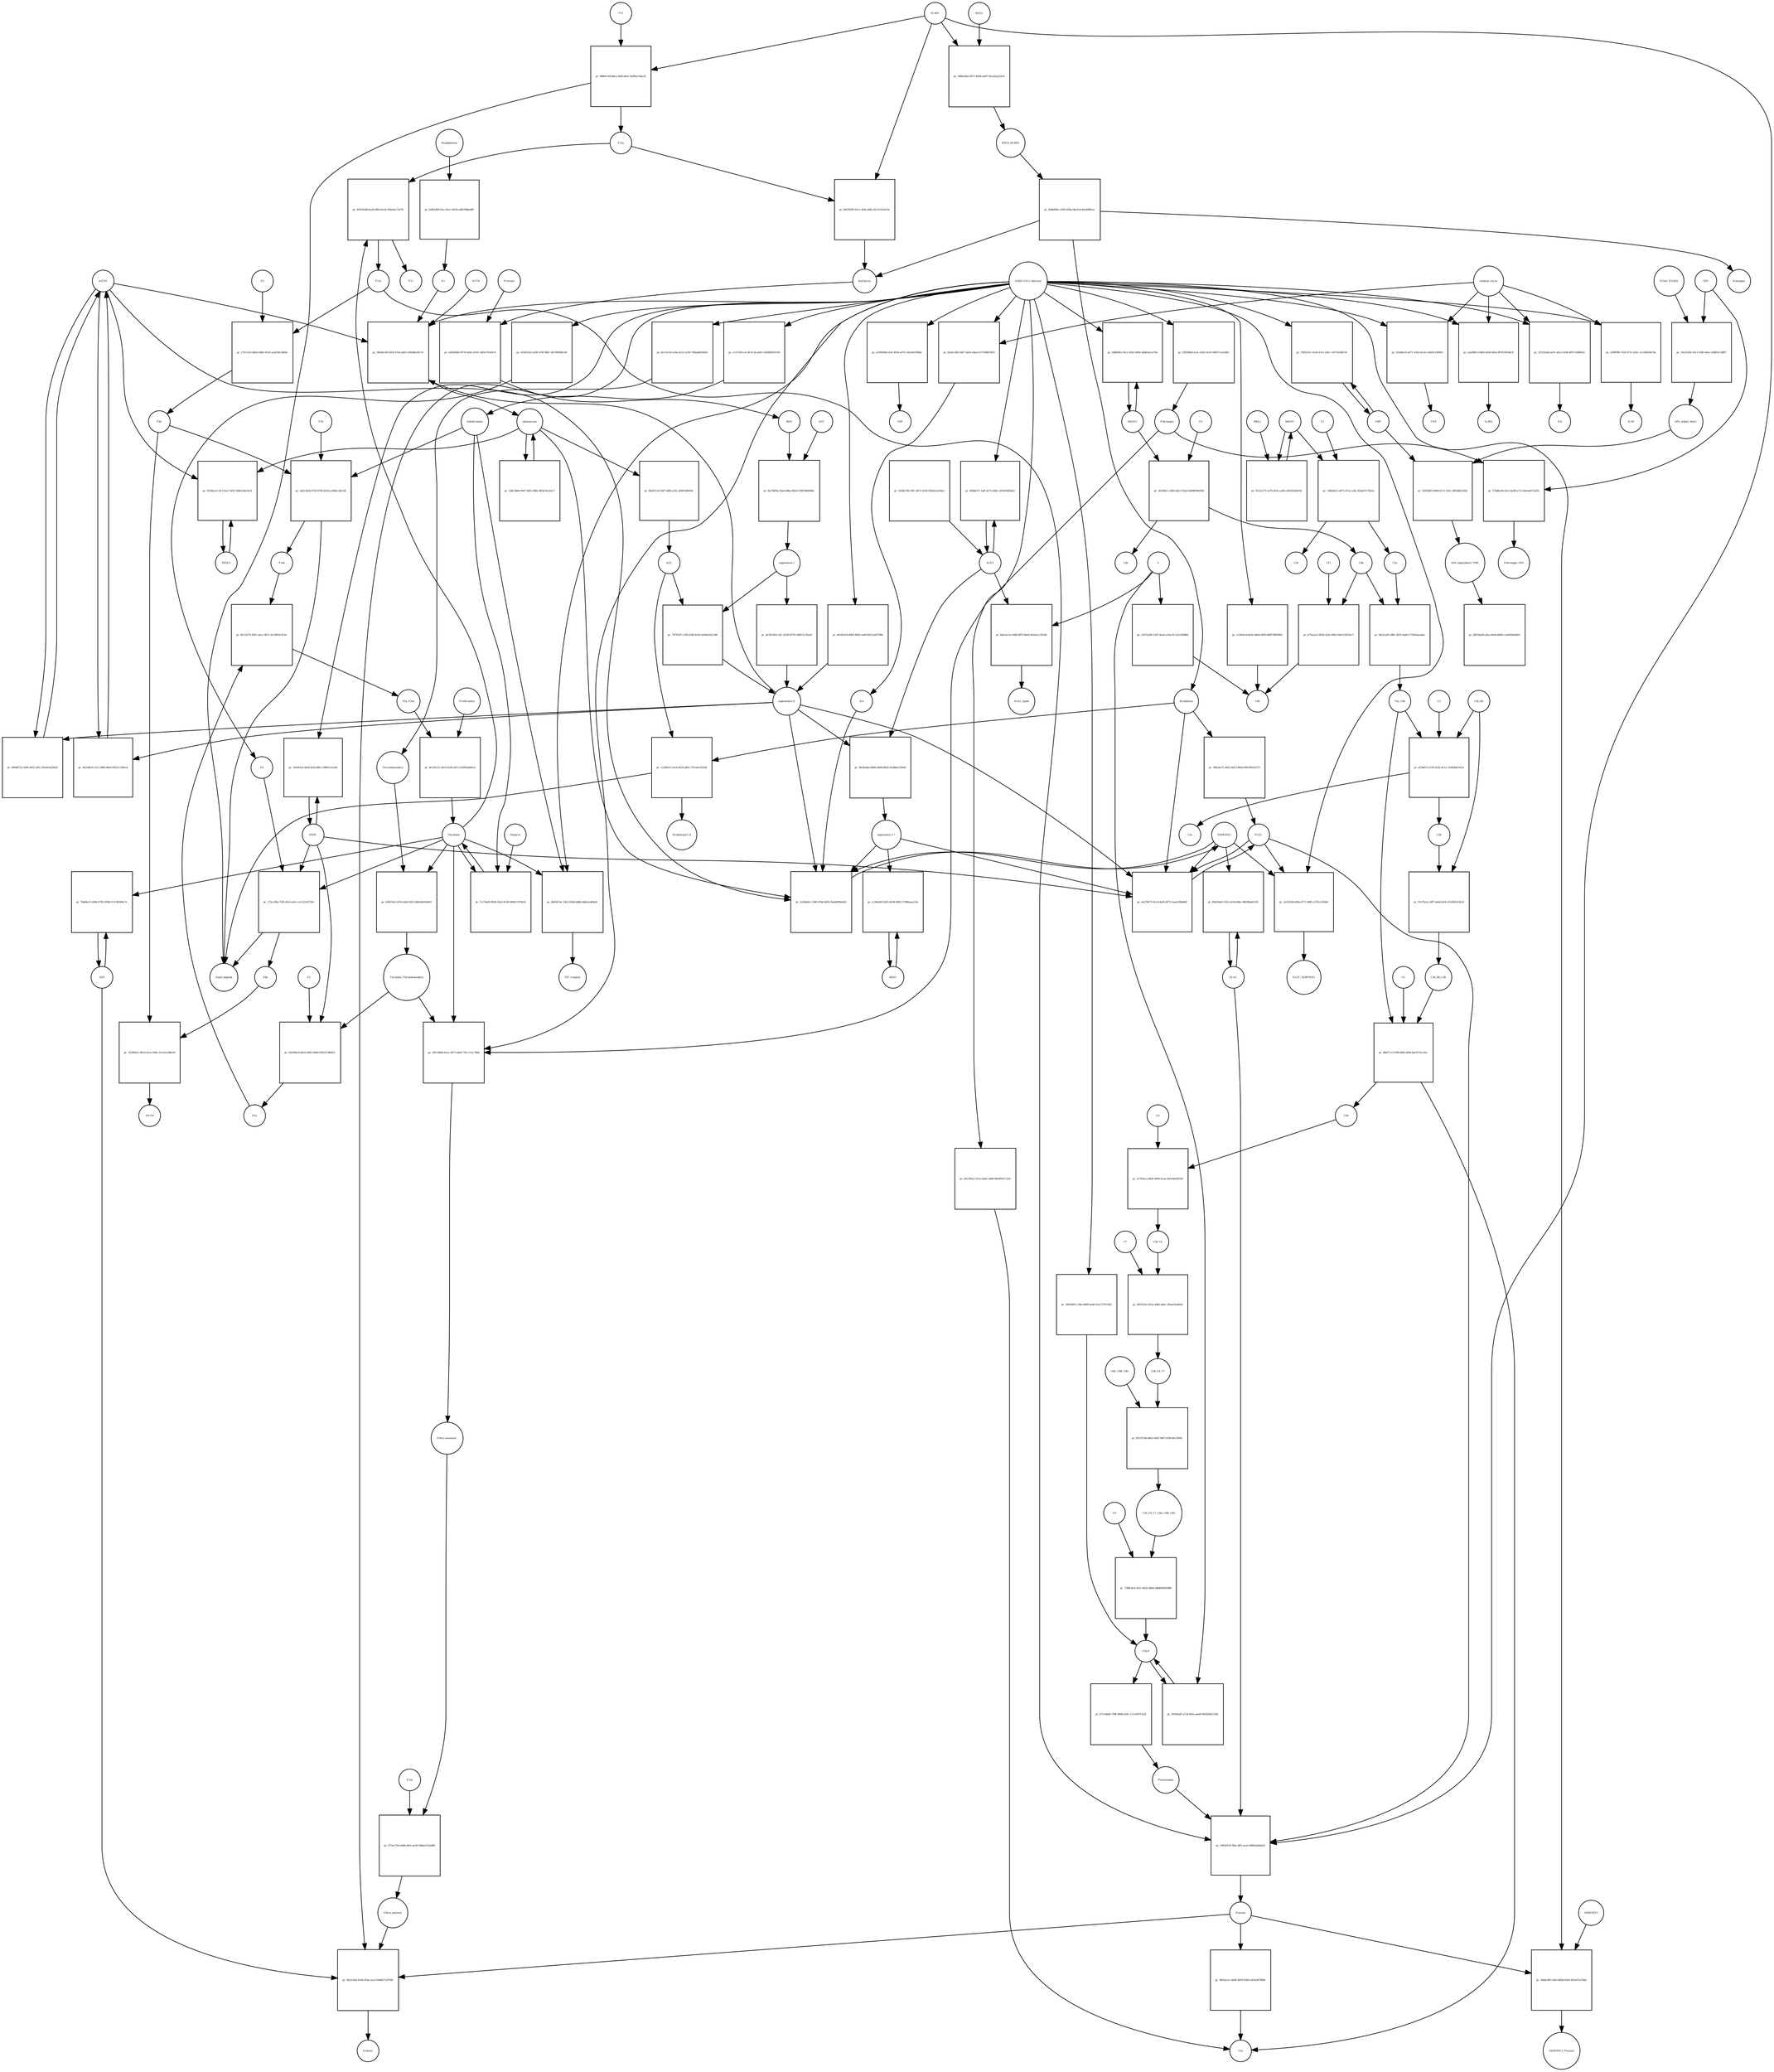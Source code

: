 strict digraph  {
F8 [annotation="urn_miriam_hgnc_3546|urn_miriam_taxonomy_9606", bipartite=0, cls=macromolecule, fontsize=4, label=F8, shape=circle];
"pr_272cc99a-72f4-43c6-ad1c-ce1521427291" [annotation="", bipartite=1, cls=process, fontsize=4, label="pr_272cc99a-72f4-43c6-ad1c-ce1521427291", shape=square];
"Small peptide" [annotation=urn_miriam_mesh_D010446, bipartite=0, cls=macromolecule, fontsize=4, label="Small peptide", shape=circle];
F8a [annotation="urn_miriam_hgnc.symbol_F8|urn_miriam_mesh_D015944|urn_miriam_taxonomy_9606", bipartite=0, cls=macromolecule, fontsize=4, label=F8a, shape=circle];
Thrombin [annotation="urn_miriam_hgnc_3535|urn_miriam_taxonomy_9606", bipartite=0, cls=macromolecule, fontsize=4, label=Thrombin, shape=circle];
PROC [annotation="urn_miriam_hgnc_9451|urn_miriam_taxonomy_9606", bipartite=0, cls=macromolecule, fontsize=4, label=PROC, shape=circle];
AGTR1 [annotation=urn_miriam_hgnc_336, bipartite=0, cls=macromolecule, fontsize=4, label=AGTR1, shape=circle];
"pr_40648722-5e90-4652-af5c-92e441af2b29" [annotation="", bipartite=1, cls=process, fontsize=4, label="pr_40648722-5e90-4652-af5c-92e441af2b29", shape=square];
"angiotensin II" [annotation="urn_miriam_obo.chebi_CHEBI%3A2718|urn_miriam_taxonomy_9606", bipartite=0, cls="simple chemical", fontsize=4, label="angiotensin II", shape=circle];
NR3C2 [annotation="", bipartite=0, cls=macromolecule, fontsize=4, label=NR3C2, shape=circle];
"pr_81f3becf-c9c3-4ce7-bf1f-3d8cb34c0e51" [annotation="", bipartite=1, cls=process, fontsize=4, label="pr_81f3becf-c9c3-4ce7-bf1f-3d8cb34c0e51", shape=square];
aldosterone [annotation="urn_miriam_obo.chebi_CHEBI%3A27584", bipartite=0, cls="simple chemical", fontsize=4, label=aldosterone, shape=circle];
"pr_228c3bd4-0947-4d51-80fe-882fc9a1b3c7" [annotation="", bipartite=1, cls=process, fontsize=4, label="pr_228c3bd4-0947-4d51-80fe-882fc9a1b3c7", shape=square];
SERPINE1 [annotation="", bipartite=0, cls=macromolecule, fontsize=4, label=SERPINE1, shape=circle];
"pr_1e5b6e6e-1308-47bb-b605-fbab4008a445" [annotation="", bipartite=1, cls=process, fontsize=4, label="pr_1e5b6e6e-1308-47bb-b605-fbab4008a445", shape=square];
"angiotensin I-7" [annotation="urn_miriam_obo.chebi_CHEBI%3A55438|urn_miriam_taxonomy_9606", bipartite=0, cls="simple chemical", fontsize=4, label="angiotensin I-7", shape=circle];
IL6 [annotation="urn_miriam_hgnc_6018|urn_miriam_taxonomy_9606", bipartite=0, cls=macromolecule, fontsize=4, label=IL6, shape=circle];
"pr_9b444158-d354-47a9-ab01-e94e86c847cf" [annotation="", bipartite=1, cls=process, fontsize=4, label="pr_9b444158-d354-47a9-ab01-e94e86c847cf", shape=square];
"SARS-CoV-2 infection" [annotation="urn_miriam_taxonomy_2697049|urn_miriam_mesh_D012327", bipartite=0, cls=phenotype, fontsize=4, label="SARS-CoV-2 infection", shape=circle];
"K+" [annotation="urn_miriam_obo.chebi_CHEBI%3A29103", bipartite=0, cls="simple chemical", fontsize=4, label="K+", shape=circle];
ACTH [annotation=urn_miriam_hgnc_9201, bipartite=0, cls="simple chemical", fontsize=4, label=ACTH, shape=circle];
"pr_46182418-d083-4842-aef9-6b512af2798e" [annotation="", bipartite=1, cls=process, fontsize=4, label="pr_46182418-d083-4842-aef9-6b512af2798e", shape=square];
Bradykinin [annotation="urn_miriam_obo.chebi_CHEBI%3A3165|urn_miriam_taxonomy_9606", bipartite=0, cls=macromolecule, fontsize=4, label=Bradykinin, shape=circle];
"pr_c126f5e5-5ecd-4435-bf0e-735ca6c931b8" [annotation="", bipartite=1, cls=process, fontsize=4, label="pr_c126f5e5-5ecd-4435-bf0e-735ca6c931b8", shape=square];
"Bradykinin(1-5)" [annotation="urn_miriam_mesh_C079000|urn_miriam_taxonomy_9606", bipartite=0, cls=macromolecule, fontsize=4, label="Bradykinin(1-5)", shape=circle];
ACE [annotation="urn_miriam_hgnc_2707|urn_miriam_taxonomy_9606", bipartite=0, cls=macromolecule, fontsize=4, label=ACE, shape=circle];
"pr_59b1da71-4922-4d13-804d-099190102573" [annotation="", bipartite=1, cls=process, fontsize=4, label="pr_59b1da71-4922-4d13-804d-099190102573", shape=square];
PLAT [annotation="urn_miriam_hgnc_9051|urn_miriam_taxonomy_9606", bipartite=0, cls=macromolecule, fontsize=4, label=PLAT, shape=circle];
"pr_42c64fcb-1511-486f-80e0-f0231c10fec8" [annotation="", bipartite=1, cls=process, fontsize=4, label="pr_42c64fcb-1511-486f-80e0-f0231c10fec8", shape=square];
MAS1 [annotation="", bipartite=0, cls=macromolecule, fontsize=4, label=MAS1, shape=circle];
"pr_e13b2e0f-b263-4038-985f-57288aaaa55d" [annotation="", bipartite=1, cls=process, fontsize=4, label="pr_e13b2e0f-b263-4038-985f-57288aaaa55d", shape=square];
Fibrinogen [annotation="urn_miriam_pubmed_19296670|urn_miriam_obo.go_GO%3A0005577|urn_miriam_hgnc_3661|urn_miriam_hgnc_3662|urn_miriam_hgnc_3694|urn_miriam_taxonomy_9606", bipartite=0, cls=complex, fontsize=4, label=Fibrinogen, shape=circle];
"pr_57bd8c9d-41e3-4a9b-a713-6b1eb637a05c" [annotation="", bipartite=1, cls=process, fontsize=4, label="pr_57bd8c9d-41e3-4a9b-a713-6b1eb637a05c", shape=square];
GP6 [annotation="urn_miriam_hgnc_HGNC%3A14388|urn_miriam_taxonomy_9606", bipartite=0, cls=macromolecule, fontsize=4, label=GP6, shape=circle];
Fibrinogen_GP6 [annotation="urn_miriam_pubmed_19296670|urn_miriam_obo.go_GO%3A0005577|urn_miriam_hgnc_HGNC%3A14388|urn_miriam_taxonomy_9606", bipartite=0, cls=complex, fontsize=4, label=Fibrinogen_GP6, shape=circle];
GP6_alpha2_beta1 [annotation="urn_miriam_pubmed_25051961|urn_miriam_taxonomy_10090|urn_miriam_hgnc_14338|urn_miriam_hgnc_6137|urn_miriam_hgnc_6153", bipartite=0, cls=complex, fontsize=4, label=GP6_alpha2_beta1, shape=circle];
"pr_529558f3-899d-4111-91fc-2f65fd82183b" [annotation="", bipartite=1, cls=process, fontsize=4, label="pr_529558f3-899d-4111-91fc-2f65fd82183b", shape=square];
VWF [annotation="urn_miriam_hgnc_12726|urn_miriam_taxonomy_9606", bipartite=0, cls=macromolecule, fontsize=4, label=VWF, shape=circle];
GP6_alpha2beta1_VWF [annotation="urn_miriam_pubmed_25051961|urn_miriam_taxonomy_10090|urn_miriam_hgnc_14338|urn_miriam_hgnc_6137|urn_miriam_hgnc_6153|urn_miriam_hgnc_12726", bipartite=0, cls=complex, fontsize=4, label=GP6_alpha2beta1_VWF, shape=circle];
"pr_1623c0d2-43c3-43fb-bbee-2ddf02c3df87" [annotation="", bipartite=1, cls=process, fontsize=4, label="pr_1623c0d2-43c3-43fb-bbee-2ddf02c3df87", shape=square];
ITGA2_ITGAB1 [annotation="urn_miriam_intact_EBI-16428357|urn_miriam_hgnc_6137|urn_miriam_hgnc_6153|urn_miriam_taxonomy_9606", bipartite=0, cls=complex, fontsize=4, label=ITGA2_ITGAB1, shape=circle];
"pr_d9534ad9-afae-44eb-b668-ccbe856e0de9" [annotation="", bipartite=1, cls="omitted process", fontsize=4, label="pr_d9534ad9-afae-44eb-b668-ccbe856e0de9", shape=square];
"Fibrin polymer" [annotation="urn_miriam_mesh_C465961|urn_miriam_taxonomy_9606", bipartite=0, cls=macromolecule, fontsize=4, label="Fibrin polymer", shape=circle];
"pr_6fa5c82d-41d4-45aa-aca3-6dd6571d7645" [annotation="", bipartite=1, cls=process, fontsize=4, label="pr_6fa5c82d-41d4-45aa-aca3-6dd6571d7645", shape=square];
"D-dimer" [annotation="urn_miriam_pubmed_19008457|urn_miriam_mesh_C036309|urn_miriam_taxonomy_9606", bipartite=0, cls=macromolecule, fontsize=4, label="D-dimer", shape=circle];
Plasmin [annotation="urn_miriam_hgnc.symbol_PLG|urn_miriam_mesh_D005341|urn_miriam_brenda_3.4.21.7|urn_miriam_taxonomy_9606", bipartite=0, cls=macromolecule, fontsize=4, label=Plasmin, shape=circle];
TAFI [annotation="urn_miriam_hgnc_1546|urn_miriam_taxonomy_9606", bipartite=0, cls=macromolecule, fontsize=4, label=TAFI, shape=circle];
"Fibrin monomer" [annotation="urn_miriam_mesh_C011468|urn_miriam_taxonomy_9606", bipartite=0, cls=macromolecule, fontsize=4, label="Fibrin monomer", shape=circle];
"pr_073ec703-e69d-4f62-ae30-5d0ee312ad89" [annotation="", bipartite=1, cls=process, fontsize=4, label="pr_073ec703-e69d-4f62-ae30-5d0ee312ad89", shape=square];
F13a [annotation="urn_miriam_hgnc.symbol_F13|urn_miriam_mesh_D026122|urn_miriam_brenda_2.3.2.13|urn_miriam_taxonomy_9606", bipartite=0, cls=macromolecule, fontsize=4, label=F13a, shape=circle];
"pr_935d8ec8-a871-43eb-bce6-c0de611d9903" [annotation="", bipartite=1, cls=process, fontsize=4, label="pr_935d8ec8-a871-43eb-bce6-c0de611d9903", shape=square];
TNF [annotation="urn_miriam_hgnc_11892|urn_miriam_taxonomy_9606", bipartite=0, cls=macromolecule, fontsize=4, label=TNF, shape=circle];
"cytokine storm" [annotation="urn_miriam_pubmed_2504360|urn_miriam_taxonomy_9606", bipartite=0, cls=phenotype, fontsize=4, label="cytokine storm", shape=circle];
"pr_4663aca1-dd28-4d50-85b0-a45424f786fe" [annotation="", bipartite=1, cls=process, fontsize=4, label="pr_4663aca1-dd28-4d50-85b0-a45424f786fe", shape=square];
C5a [annotation="urn_miriam_hgnc.symbol_C5|urn_miriam_mesh_D015936|urn_miriam_taxonomy_9606", bipartite=0, cls=macromolecule, fontsize=4, label=C5a, shape=circle];
"pr_671c6bd6-738f-449d-a29c-17cc6037cb32" [annotation="", bipartite=1, cls=process, fontsize=4, label="pr_671c6bd6-738f-449d-a29c-17cc6037cb32", shape=square];
Plasminogen [annotation="urn_miriam_hgnc_9071|urn_miriam_taxonomy_9606", bipartite=0, cls=macromolecule, fontsize=4, label=Plasminogen, shape=circle];
"C5b-9" [annotation="urn_miriam_obo.go_GO%3A0005579|urn_miriam_mesh_D015938|urn_miriam_mesh_D050776|urn_miriam_hgnc_1339|urn_miriam_hgnc_1346|urn_miriam_hgnc_1352|urn_miriam_hgnc_1353|urn_miriam_hgnc_1354|urn_miriam_hgnc_1358|urn_miriam_taxonomy_9606", bipartite=0, cls=complex, fontsize=4, label="C5b-9", shape=circle];
C2 [annotation="urn_miriam_hgnc_1248|urn_miriam_taxonomy_9606", bipartite=0, cls=macromolecule, fontsize=4, label=C2, shape=circle];
"pr_1069a6c5-e873-47ce-a3bc-81be07c7b41a" [annotation="", bipartite=1, cls=process, fontsize=4, label="pr_1069a6c5-e873-47ce-a3bc-81be07c7b41a", shape=square];
C2a [annotation="urn_miriam_hgnc.symbol_C2|urn_miriam_mesh_D050678|urn_miriam_taxonomy_9606", bipartite=0, cls=macromolecule, fontsize=4, label=C2a, shape=circle];
C2b [annotation="urn_miriam_hgnc.symbol_C2|urn_miriam_mesh_D050679|urn_miriam_taxonomy_9606", bipartite=0, cls=macromolecule, fontsize=4, label=C2b, shape=circle];
MASP1 [annotation="urn_miriam_hgnc_6901|urn_miriam_taxonomy_9606", bipartite=0, cls=macromolecule, fontsize=4, label=MASP1, shape=circle];
"pr_2ae08b13-f6b6-4b5b-b83a-897fcf6546c8" [annotation="", bipartite=1, cls=process, fontsize=4, label="pr_2ae08b13-f6b6-4b5b-b83a-897fcf6546c8", shape=square];
IL2RA [annotation="urn_miriam_hgnc_6008|urn_miriam_taxonomy_9606", bipartite=0, cls=macromolecule, fontsize=4, label=IL2RA, shape=circle];
"pr_52322edd-ae91-45a1-b5db-6f0713d8842e" [annotation="", bipartite=1, cls=process, fontsize=4, label="pr_52322edd-ae91-45a1-b5db-6f0713d8842e", shape=square];
IL8 [annotation="urn_miriam_hgnc_6025|urn_miriam_taxonomy_9606", bipartite=0, cls=macromolecule, fontsize=4, label=IL8, shape=circle];
"pr_641305a2-251e-4a8e-a9d0-9bef99217254" [annotation="", bipartite=1, cls=process, fontsize=4, label="pr_641305a2-251e-4a8e-a9d0-9bef99217254", shape=square];
"pr_0eb5c38d-29d7-4a83-a8a4-61570b867b03" [annotation="", bipartite=1, cls=process, fontsize=4, label="pr_0eb5c38d-29d7-4a83-a8a4-61570b867b03", shape=square];
"pr_cb9ff984-762f-4751-a02c-5c216824d7de" [annotation="", bipartite=1, cls=process, fontsize=4, label="pr_cb9ff984-762f-4751-a02c-5c216824d7de", shape=square];
IL1B [annotation="urn_miriam_hgnc_5992|urn_miriam_taxonomy_9606", bipartite=0, cls=macromolecule, fontsize=4, label=IL1B, shape=circle];
Prorenin [annotation="urn_miriam_hgnc_9958|urn_miriam_taxonomy_9606", bipartite=0, cls=macromolecule, fontsize=4, label=Prorenin, shape=circle];
"pr_a4364d5b-9376-4a92-a018-1d81e70c85c9" [annotation="", bipartite=1, cls=process, fontsize=4, label="pr_a4364d5b-9376-4a92-a018-1d81e70c85c9", shape=square];
REN [annotation="urn_miriam_hgnc.symbol_REN|urn_miriam_taxonomy_9606", bipartite=0, cls=macromolecule, fontsize=4, label=REN, shape=circle];
Kallikrein [annotation="urn_miriam_hgnc.symbol_KLKB1|urn_miriam_mesh_D020842|urn_miriam_brenda_3.4.21.34|urn_miriam_taxonomy_9606", bipartite=0, cls=macromolecule, fontsize=4, label=Kallikrein, shape=circle];
KLKB1 [annotation="urn_miriam_hgnc_6371|urn_miriam_taxonomy_9606", bipartite=0, cls=macromolecule, fontsize=4, label=KLKB1, shape=circle];
"pr_bb2595f9-65c1-429a-bdfa-421213e3a53e" [annotation="", bipartite=1, cls=process, fontsize=4, label="pr_bb2595f9-65c1-429a-bdfa-421213e3a53e", shape=square];
F12a [annotation="urn_miriam_hgnc.symbol_F12|urn_miriam_mesh_D015956|urn_miriam_brenda_3.4.21.38|urn_miriam_taxonomy_9606", bipartite=0, cls=macromolecule, fontsize=4, label=F12a, shape=circle];
"pr_6ec53c5f-ee0a-4123-a100-769addd2845d" [annotation="", bipartite=1, cls=process, fontsize=4, label="pr_6ec53c5f-ee0a-4123-a100-769addd2845d", shape=square];
Thrombomodulin [annotation="urn_miriam_hgnc_11784|urn_miriam_taxonomy_9606", bipartite=0, cls=macromolecule, fontsize=4, label=Thrombomodulin, shape=circle];
"pr_2b6dcdf0-cde6-480d-83d1-925e67a156af" [annotation="", bipartite=1, cls=process, fontsize=4, label="pr_2b6dcdf0-cde6-480d-83d1-925e67a156af", shape=square];
SERPINF2 [annotation="urn_miriam_hgnc_9075|urn_miriam_taxonomy_9606", bipartite=0, cls=macromolecule, fontsize=4, label=SERPINF2, shape=circle];
SERPINF2_Plasmin [annotation="urn_miriam_pubmed_2437112|urn_miriam_biogrid_314240|urn_miriam_hgnc_9075|urn_miriam_mesh_D005341|urn_miriam_taxonomy_9606", bipartite=0, cls=complex, fontsize=4, label=SERPINF2_Plasmin, shape=circle];
"pr_c120e0cd-be81-46eb-9d3f-006f79863802" [annotation="", bipartite=1, cls=process, fontsize=4, label="pr_c120e0cd-be81-46eb-9d3f-006f79863802", shape=square];
C4d [annotation="urn_miriam_hgnc.symbol_C4b|urn_miriam_mesh_C032261|urn_miriam_taxonomy_9606", bipartite=0, cls=macromolecule, fontsize=4, label=C4d, shape=circle];
"pr_5981891f-c28a-4899-ba4f-61a173767d22" [annotation="", bipartite=1, cls=process, fontsize=4, label="pr_5981891f-c28a-4899-ba4f-61a173767d22", shape=square];
"pr_10a001ef-4d54-4f1b-8fb1-10fffe1cacb0" [annotation="", bipartite=1, cls=process, fontsize=4, label="pr_10a001ef-4d54-4f1b-8fb1-10fffe1cacb0", shape=square];
"pr_7485253c-41e8-41e1-a6fc-c5071b1d8150" [annotation="", bipartite=1, cls=process, fontsize=4, label="pr_7485253c-41e8-41e1-a6fc-c5071b1d8150", shape=square];
"pr_a3309448-ef3e-4954-a07e-24cb4ef586bc" [annotation="", bipartite=1, cls=process, fontsize=4, label="pr_a3309448-ef3e-4954-a07e-24cb4ef586bc", shape=square];
CRP [annotation="urn_miriam_hgnc_2367|urn_miriam_taxonomy_9606", bipartite=0, cls=macromolecule, fontsize=4, label=CRP, shape=circle];
"pr_301f6ed5-a724-401e-aae6-69282682218d" [annotation="", bipartite=1, cls=process, fontsize=4, label="pr_301f6ed5-a724-401e-aae6-69282682218d", shape=square];
S [annotation="urn_miriam_uniprot_P0DTC2|urn_miriam_uniprot_P59594|urn_miriam_taxonomy_2697049", bipartite=0, cls=macromolecule, fontsize=4, label=S, shape=circle];
"pr_3307a2d9-12d7-4ee6-a1ba-9c7a5cd5d8bb" [annotation="", bipartite=1, cls=process, fontsize=4, label="pr_3307a2d9-12d7-4ee6-a1ba-9c7a5cd5d8bb", shape=square];
"pr_9ed5a8ed-9840-4684-80d2-81d8be519d36" [annotation="", bipartite=1, cls=process, fontsize=4, label="pr_9ed5a8ed-9840-4684-80d2-81d8be519d36", shape=square];
ACE2 [annotation="urn_miriam_hgnc_13557|urn_miriam_taxonomy_9606", bipartite=0, cls=macromolecule, fontsize=4, label=ACE2, shape=circle];
"pr_0168e7b9-20f1-4671-b1f8-955d5cb104a1" [annotation="", bipartite=1, cls=process, fontsize=4, label="pr_0168e7b9-20f1-4671-b1f8-955d5cb104a1", shape=square];
"pr_bdacbc1e-e4d9-487f-8e6d-9e5a5cc391bd" [annotation="", bipartite=1, cls=process, fontsize=4, label="pr_bdacbc1e-e4d9-487f-8e6d-9e5a5cc391bd", shape=square];
ACE2_Spike [annotation="urn_miriam_pdb_6CS2|urn_miriam_hgnc_13557|urn_miriam_uniprot_P0DTC2|urn_miriam_taxonomy_9606|urn_miriam_taxonomy_2697049", bipartite=0, cls=complex, fontsize=4, label=ACE2_Spike, shape=circle];
"pr_4f4bb37c-3aff-4272-b64c-e93493df5eb2" [annotation="", bipartite=1, cls=process, fontsize=4, label="pr_4f4bb37c-3aff-4272-b64c-e93493df5eb2", shape=square];
"pr_c127e91e-ec36-4c2b-ad01-628486203108" [annotation="", bipartite=1, cls=process, fontsize=4, label="pr_c127e91e-ec36-4c2b-ad01-628486203108", shape=square];
Antithrombin [annotation="urn_miriam_hgnc_775|urn_miriam_taxonomy_9606", bipartite=0, cls=macromolecule, fontsize=4, label=Antithrombin, shape=circle];
"pr_410b31b5-a936-476f-86b7-db709968fc0d" [annotation="", bipartite=1, cls=process, fontsize=4, label="pr_410b31b5-a936-476f-86b7-db709968fc0d", shape=square];
C4b [annotation="urn_miriam_hgnc_1324|urn_miriam_taxonomy_9606", bipartite=0, cls=macromolecule, fontsize=4, label=C4b, shape=circle];
"pr_b75a2ac5-fb5b-422e-80b3-66e522fd33c7" [annotation="", bipartite=1, cls=process, fontsize=4, label="pr_b75a2ac5-fb5b-422e-80b3-66e522fd33c7", shape=square];
CFI [annotation="urn_miriam_hgnc_2771|urn_miriam_taxonomy_9606", bipartite=0, cls=macromolecule, fontsize=4, label=CFI, shape=circle];
C3b [annotation="urn_miriam_hgnc.symbol_C3|urn_miriam_mesh_D003179|urn_miriam_taxonomy_9606", bipartite=0, cls=macromolecule, fontsize=4, label=C3b, shape=circle];
"pr_07e7fa1a-2df7-4a9d-9e16-d7a9653c5b33" [annotation="", bipartite=1, cls=process, fontsize=4, label="pr_07e7fa1a-2df7-4a9d-9e16-d7a9653c5b33", shape=square];
C3b_Bb [annotation="urn_miriam_pubmed_12440962|urn_miriam_brenda_3.4.21.47|urn_miriam_mesh_D051561|urn_miriam_mesh_D003179|urn_miriam_hgnc_1037|urn_miriam_taxonomy_9606", bipartite=0, cls=complex, fontsize=4, label=C3b_Bb, shape=circle];
C3b_Bb_C3b [annotation="urn_miriam_pubmed_12440962|urn_miriam_brenda_34.4.21.47|urn_miriam_mesh_D051566|urn_miriam_mesh_D003179|urn_miriam_hgnc_1037|urn_miriam_taxonomy_9606", bipartite=0, cls=complex, fontsize=4, label=C3b_Bb_C3b, shape=circle];
"pr_9b23caf4-580c-4f25-9add-5710d3aeadae" [annotation="", bipartite=1, cls=process, fontsize=4, label="pr_9b23caf4-580c-4f25-9add-5710d3aeadae", shape=square];
C2a_C4b [annotation="urn_miriam_mesh_D051574|urn_miriam_brenda_3.4.21.43|urn_miriam_mesh_D050678|urn_miriam_hgnc_1324|urn_miriam_taxonomy_9606", bipartite=0, cls=complex, fontsize=4, label=C2a_C4b, shape=circle];
C4 [annotation="urn_miriam_mesh_D00318|urn_miriam_taxonomy_9606", bipartite=0, cls=macromolecule, fontsize=4, label=C4, shape=circle];
"pr_3619f4c5-3683-4d13-93af-94496f940594" [annotation="", bipartite=1, cls=process, fontsize=4, label="pr_3619f4c5-3683-4d13-93af-94496f940594", shape=square];
C4a [annotation="urn_miriam_hgnc_1323|urn_miriam_taxonomy_9606", bipartite=0, cls=macromolecule, fontsize=4, label=C4a, shape=circle];
MASP2 [annotation="urn_miriam_hgnc_6902|urn_miriam_taxonomy_9606", bipartite=0, cls=macromolecule, fontsize=4, label=MASP2, shape=circle];
"pr_91212c7f-ea76-410e-a2df-e30336549104" [annotation="", bipartite=1, cls=process, fontsize=4, label="pr_91212c7f-ea76-410e-a2df-e30336549104", shape=square];
MBL2 [annotation="urn_miriam_hgnc_6902|urn_miriam_taxonomy_9606", bipartite=0, cls=macromolecule, fontsize=4, label=MBL2, shape=circle];
"pr_5db0f9a2-fdc3-45d1-8066-db4fe9a1a76d" [annotation="", bipartite=1, cls=process, fontsize=4, label="pr_5db0f9a2-fdc3-45d1-8066-db4fe9a1a76d", shape=square];
PLAU [annotation="urn_miriam_hgnc_9052|urn_miriam_taxonomy_9606", bipartite=0, cls=macromolecule, fontsize=4, label=PLAU, shape=circle];
"pr_f9b25be8-5162-4c04-89bc-9893fba81035" [annotation="", bipartite=1, cls=process, fontsize=4, label="pr_f9b25be8-5162-4c04-89bc-9893fba81035", shape=square];
C5b_C6_C7_C8A_C8B_C8G [annotation="urn_miriam_pubmed_28630159|urn_miriam_mesh_C042295|urn_miriam_mesh_D050776|urn_miriam_hgnc_1339|urn_miriam_hgnc_1352|urn_miriam_hgnc_1353|urn_miriam_hgnc_1354|urn_miriam_taxonomy_9606", bipartite=0, cls=complex, fontsize=4, label=C5b_C6_C7_C8A_C8B_C8G, shape=circle];
"pr_7388cdc4-5a1c-4922-8b6a-4db8404d59b6" [annotation="", bipartite=1, cls=process, fontsize=4, label="pr_7388cdc4-5a1c-4922-8b6a-4db8404d59b6", shape=square];
C9 [annotation="urn_miriam_hgnc_1358|urn_miriam_taxonomy_9606", bipartite=0, cls=macromolecule, fontsize=4, label=C9, shape=circle];
C5b_C6_C7 [annotation="urn_miriam_pubmed_28630159|urn_miriam_mesh_C037453|urn_miriam_mesh_D050776|urn_miriam_hgnc_1339|urn_miriam_hgnc_1346|urn_miriam_taxonomy_9606", bipartite=0, cls=complex, fontsize=4, label=C5b_C6_C7, shape=circle];
"pr_922337db-b663-44d7-86f7-b39c0bc3509c" [annotation="", bipartite=1, cls=process, fontsize=4, label="pr_922337db-b663-44d7-86f7-b39c0bc3509c", shape=square];
C8A_C8B_C8G [annotation="urn_miriam_mesh_D003185|urn_miriam_hgnc_1353|urn_miriam_hgnc_1352|urn_miriam_hgnc_1354|urn_miriam_taxonomy_9606", bipartite=0, cls=complex, fontsize=4, label=C8A_C8B_C8G, shape=circle];
C5b_C6 [annotation="urn_miriam_mesh_C050974|urn_miriam_mesh_D050776|urn_miriam_hgnc_1339|urn_miriam_taxonomy_9606", bipartite=0, cls=complex, fontsize=4, label=C5b_C6, shape=circle];
"pr_8951f22e-452a-44fb-ab6c-1f6ae54ed642" [annotation="", bipartite=1, cls=process, fontsize=4, label="pr_8951f22e-452a-44fb-ab6c-1f6ae54ed642", shape=square];
C7 [annotation="urn_miriam_hgnc_HGNC%3A1346|urn_miriam_taxonomy_9606", bipartite=0, cls=macromolecule, fontsize=4, label=C7, shape=circle];
C5b [annotation="urn_miriam_hgnc.symbol_C5|urn_miriam_mesh_D050776|urn_miriam_taxonomy_9606", bipartite=0, cls=macromolecule, fontsize=4, label=C5b, shape=circle];
"pr_3c765eca-d62f-4064-8cae-443cbb5f25e8" [annotation="", bipartite=1, cls=process, fontsize=4, label="pr_3c765eca-d62f-4064-8cae-443cbb5f25e8", shape=square];
C6 [annotation="urn_miriam_hgnc_1339|urn_miriam_taxonomy_9606", bipartite=0, cls=macromolecule, fontsize=4, label=C6, shape=circle];
C5 [annotation="urn_miriam_hgnc_1331|urn_miriam_taxonomy_9606", bipartite=0, cls=macromolecule, fontsize=4, label=C5, shape=circle];
"pr_48af7c13-63f8-40fe-bf0d-bdcd71fa13ec" [annotation="", bipartite=1, cls=process, fontsize=4, label="pr_48af7c13-63f8-40fe-bf0d-bdcd71fa13ec", shape=square];
C3 [annotation="urn_miriam_hgnc_1318|urn_miriam_taxonomy_9606", bipartite=0, cls=macromolecule, fontsize=4, label=C3, shape=circle];
"pr_af1bff15-e576-423a-9c12-7a083b0c912e" [annotation="", bipartite=1, cls=process, fontsize=4, label="pr_af1bff15-e576-423a-9c12-7a083b0c912e", shape=square];
C3a [annotation="urn_miriam_hgnc.symbol_C3|urn_miriam_mesh_D015926|urn_miriam_taxonomy_9606", bipartite=0, cls=macromolecule, fontsize=4, label=C3a, shape=circle];
"pr_63661bc0-6f14-44ef-8431-bb638d350841" [annotation="", bipartite=1, cls=process, fontsize=4, label="pr_63661bc0-6f14-44ef-8431-bb638d350841", shape=square];
Thrombin_Thrombomodulin [annotation="urn_miriam_pubmed_6282863|urn_miriam_taxonomy_9986|urn_miriam_biogrid_283352|urn_miriam_mesh_D013917|urn_miriam_hgnc_11784", bipartite=0, cls=complex, fontsize=4, label=Thrombin_Thrombomodulin, shape=circle];
"pr_367c4b68-b1ac-4971-b9a0-79cc112c74bb" [annotation="", bipartite=1, cls=process, fontsize=4, label="pr_367c4b68-b1ac-4971-b9a0-79cc112c74bb", shape=square];
KNG1_KLKB1 [annotation="urn_miriam_pubmed_17598838|urn_miriam_intact_EBI-10087151|urn_miriam_hgnc_6371|urn_miriam_hgnc_6383|urn_miriam_taxonomy_9606", bipartite=0, cls=complex, fontsize=4, label=KNG1_KLKB1, shape=circle];
"pr_45b6d90c-d160-45ba-bbc9-bc8a444f8a1c" [annotation="", bipartite=1, cls=process, fontsize=4, label="pr_45b6d90c-d160-45ba-bbc9-bc8a444f8a1c", shape=square];
Kininogen [annotation="urn_miriam_hgnc.symbol_KNG1|urn_miriam_mesh_D019679|urn_miriam_taxonomy_9606", bipartite=0, cls=macromolecule, fontsize=4, label=Kininogen, shape=circle];
"pr_03f39dbd-4c4c-45d1-8e19-9d927c2ee982" [annotation="", bipartite=1, cls=process, fontsize=4, label="pr_03f39dbd-4c4c-45d1-8e19-9d927c2ee982", shape=square];
"angiotensin I" [annotation="urn_miriam_obo.chebi_CHEBI%3A2718|urn_miriam_taxonomy_9606", bipartite=0, cls="simple chemical", fontsize=4, label="angiotensin I", shape=circle];
"pr_8a78c95d-c2fc-4338-8378-c86f12c76aa9" [annotation="", bipartite=1, cls=process, fontsize=4, label="pr_8a78c95d-c2fc-4338-8378-c86f12c76aa9", shape=square];
"pr_2a352166-8f4e-477c-80ff-c27f2c16566f" [annotation="", bipartite=1, cls=process, fontsize=4, label="pr_2a352166-8f4e-477c-80ff-c27f2c16566f", shape=square];
PLAT_SERPINE1 [annotation="urn_miriam_pubmed_22449964|urn_miriam_intact_EBI-7800882|urn_miriam_hgnc_9051|urn_miriam_hgnc_8593|urn_miriam_taxonomy_9606", bipartite=0, cls=complex, fontsize=4, label=PLAT_SERPINE1, shape=circle];
"pr_7bd04e15-bf0b-4765-9368-07e7d0589c7e" [annotation="", bipartite=1, cls=process, fontsize=4, label="pr_7bd04e15-bf0b-4765-9368-07e7d0589c7e", shape=square];
"pr_e6276675-9ce4-4a95-8f73-2aea35fbd06f" [annotation="", bipartite=1, cls=process, fontsize=4, label="pr_e6276675-9ce4-4a95-8f73-2aea35fbd06f", shape=square];
"pr_6b6547de-23d3-43b8-bd8b-0dde2e4f9a9c" [annotation="", bipartite=1, cls=process, fontsize=4, label="pr_6b6547de-23d3-43b8-bd8b-0dde2e4f9a9c", shape=square];
"TAT complex" [annotation="urn_miriam_pubmed_22930518|urn_miriam_mesh_C046193|urn_miriam_mesh_D013917|urn_miriam_hgnc_775|urn_miriam_taxonomy_9606", bipartite=0, cls=complex, fontsize=4, label="TAT complex", shape=circle];
"pr_1983d7c8-3bfa-4ff2-acef-e8965eb6da52" [annotation="", bipartite=1, cls=process, fontsize=4, label="pr_1983d7c8-3bfa-4ff2-acef-e8965eb6da52", shape=square];
F11a [annotation="urn_miriam_hgnc.symbol_F11|urn_miriam_mesh_D015945|urn_miriam_brenda_3.4.21.27|urn_miriam_taxonomy_9606", bipartite=0, cls=macromolecule, fontsize=4, label=F11a, shape=circle];
"pr_7c176af4-9928-42a9-9c06-969fe7d7041b" [annotation="", bipartite=1, cls=process, fontsize=4, label="pr_7c176af4-9928-42a9-9c06-969fe7d7041b", shape=square];
Heparin [annotation="urn_miriam_pubmed_708377|urn_miriam_obo.chebi_CHEBI%3A28304|urn_miriam_taxonomy_9606", bipartite=0, cls="simple chemical", fontsize=4, label=Heparin, shape=circle];
Prothrombin [annotation="urn_miriam_hgnc_3535|urn_miriam_taxonomy_9606", bipartite=0, cls=macromolecule, fontsize=4, label=Prothrombin, shape=circle];
"pr_4e126122-3d14-4328-afcf-c5a093ab941d" [annotation="", bipartite=1, cls=process, fontsize=4, label="pr_4e126122-3d14-4328-afcf-c5a093ab941d", shape=square];
F5a_F10a [annotation="urn_miriam_pubmed_2303476|urn_miriam_mesh_C022475|urn_miriam_mesh_D15943|urn_miriam_mesh_D015951|urn_miriam_taxonomy_9606", bipartite=0, cls=complex, fontsize=4, label=F5a_F10a, shape=circle];
F10a [annotation="urn_miriam_hgnc.symbol_F10|urn_miriam_mesh_D015951|urn_miriam_brenda_3.4.21.6|urn_miriam_taxonomy_9606", bipartite=0, cls=macromolecule, fontsize=4, label=F10a, shape=circle];
"pr_bfc23274-505c-4acc-8b7c-b159814cb7ec" [annotation="", bipartite=1, cls=process, fontsize=4, label="pr_bfc23274-505c-4acc-8b7c-b159814cb7ec", shape=square];
F5a [annotation="urn_miriam_hgnc.symbol_F5|urn_miriam_mesh_D015943|urn_miriam_taxonomy_9606", bipartite=0, cls=macromolecule, fontsize=4, label=F5a, shape=circle];
F5 [annotation="urn_miriam_hgnc_3541|urn_miriam_taxonomy_9606", bipartite=0, cls=macromolecule, fontsize=4, label=F5, shape=circle];
"pr_016368cd-0b10-4962-8440-92f241386421" [annotation="", bipartite=1, cls=process, fontsize=4, label="pr_016368cd-0b10-4962-8440-92f241386421", shape=square];
F9a [annotation="urn_miriam_hgnc.symbol_F9|urn_miriam_mesh_D015949|urn_miriam_taxonomy_9606", bipartite=0, cls=macromolecule, fontsize=4, label=F9a, shape=circle];
"pr_322983e1-d9c0-4e1e-93bc-3cc61e3d8e16" [annotation="", bipartite=1, cls=process, fontsize=4, label="pr_322983e1-d9c0-4e1e-93bc-3cc61e3d8e16", shape=square];
F8_F9 [annotation="urn_miriam_pubmed_22471307|urn_miriam_hgnc_3546|urn_miriam_hgnc_35531|urn_miriam_intact_EBI-11621595|urn_miriam_taxonomy_9606", bipartite=0, cls=complex, fontsize=4, label=F8_F9, shape=circle];
F9 [annotation="urn_miriam_hgnc_35531|urn_miriam_taxonomy_9606", bipartite=0, cls=macromolecule, fontsize=4, label=F9, shape=circle];
"pr_170114cf-bbb5-448e-81d5-acd258c5bb9a" [annotation="", bipartite=1, cls=process, fontsize=4, label="pr_170114cf-bbb5-448e-81d5-acd258c5bb9a", shape=square];
"pr_288a206a-9571-45b9-ad87-92caf2a222c6" [annotation="", bipartite=1, cls=process, fontsize=4, label="pr_288a206a-9571-45b9-ad87-92caf2a222c6", shape=square];
KNG1 [annotation="urn_miriam_hgnc.symbol_6383|urn_miriam_taxonomy_9606", bipartite=0, cls=macromolecule, fontsize=4, label=KNG1, shape=circle];
"pr_401b55d9-6a26-48b3-bcd1-f62e0ac7a57b" [annotation="", bipartite=1, cls=process, fontsize=4, label="pr_401b55d9-6a26-48b3-bcd1-f62e0ac7a57b", shape=square];
F11 [annotation="urn_miriam_hgnc_3529|urn_miriam_taxonomy_9606", bipartite=0, cls=macromolecule, fontsize=4, label=F11, shape=circle];
F12 [annotation="urn_miriam_hgnc_3530|urn_miriam_taxonomy_9606", bipartite=0, cls=macromolecule, fontsize=4, label=F12, shape=circle];
"pr_9888e149-6dca-4afb-8a5c-8af0dc19aa35" [annotation="", bipartite=1, cls=process, fontsize=4, label="pr_9888e149-6dca-4afb-8a5c-8af0dc19aa35", shape=square];
"pr_75f7f187-c53f-416b-8c45-be69a542c5d0" [annotation="", bipartite=1, cls=process, fontsize=4, label="pr_75f7f187-c53f-416b-8c45-be69a542c5d0", shape=square];
F10 [annotation="urn_miriam_hgnc_3528|urn_miriam_taxonomy_9606", bipartite=0, cls=macromolecule, fontsize=4, label=F10, shape=circle];
"pr_da0c3b20-672f-4700-8224-e2f08cc8e104" [annotation="", bipartite=1, cls=process, fontsize=4, label="pr_da0c3b20-672f-4700-8224-e2f08cc8e104", shape=square];
AGT [annotation="urn_miriam_hgnc_333|urn_miriam_taxonomy_9606", bipartite=0, cls=macromolecule, fontsize=4, label=AGT, shape=circle];
"pr_8a758f3b-20ab-49ba-88a9-55907b94908c" [annotation="", bipartite=1, cls=process, fontsize=4, label="pr_8a758f3b-20ab-49ba-88a9-55907b94908c", shape=square];
"pr_8b3011c8-5bf7-46fb-a19c-d50f549fef9c" [annotation="", bipartite=1, cls=process, fontsize=4, label="pr_8b3011c8-5bf7-46fb-a19c-d50f549fef9c", shape=square];
"pr_fab61df9-f5ac-45cc-b618-a4fb79dbe48f" [annotation="", bipartite=1, cls=process, fontsize=4, label="pr_fab61df9-f5ac-45cc-b618-a4fb79dbe48f", shape=square];
Hypokalemia [annotation="urn_miriam_mesh_D007008|urn_miriam_taxonomy_9606", bipartite=0, cls=phenotype, fontsize=4, label=Hypokalemia, shape=circle];
F8 -> "pr_272cc99a-72f4-43c6-ad1c-ce1521427291"  [annotation="", interaction_type=consumption];
"pr_272cc99a-72f4-43c6-ad1c-ce1521427291" -> "Small peptide"  [annotation="", interaction_type=production];
"pr_272cc99a-72f4-43c6-ad1c-ce1521427291" -> F8a  [annotation="", interaction_type=production];
F8a -> "pr_322983e1-d9c0-4e1e-93bc-3cc61e3d8e16"  [annotation="", interaction_type=consumption];
Thrombin -> "pr_272cc99a-72f4-43c6-ad1c-ce1521427291"  [annotation="urn_miriam_pubmed_15746105|urn_miriam_taxonomy_9606", interaction_type=catalysis];
Thrombin -> "pr_63661bc0-6f14-44ef-8431-bb638d350841"  [annotation="", interaction_type=consumption];
Thrombin -> "pr_367c4b68-b1ac-4971-b9a0-79cc112c74bb"  [annotation="urn_miriam_pubmed_6282863|urn_miriam_pubmed_28228446|urn_miriam_pubmed_2117226|urn_miriam_taxonomy_9606", interaction_type=catalysis];
Thrombin -> "pr_7bd04e15-bf0b-4765-9368-07e7d0589c7e"  [annotation="urn_miriam_pubmed_23809134|urn_miriam_taxonomy_9823", interaction_type=catalysis];
Thrombin -> "pr_6b6547de-23d3-43b8-bd8b-0dde2e4f9a9c"  [annotation="", interaction_type=consumption];
Thrombin -> "pr_7c176af4-9928-42a9-9c06-969fe7d7041b"  [annotation="", interaction_type=consumption];
Thrombin -> "pr_401b55d9-6a26-48b3-bcd1-f62e0ac7a57b"  [annotation="urn_miriam_pubmed_21304106|urn_miriam_pubmed_8631976|urn_miriam_taxonomy_9606", interaction_type=catalysis];
PROC -> "pr_272cc99a-72f4-43c6-ad1c-ce1521427291"  [annotation="urn_miriam_pubmed_15746105|urn_miriam_taxonomy_9606", interaction_type=inhibition];
PROC -> "pr_10a001ef-4d54-4f1b-8fb1-10fffe1cacb0"  [annotation="", interaction_type=consumption];
PROC -> "pr_e6276675-9ce4-4a95-8f73-2aea35fbd06f"  [annotation="urn_miriam_pubmed_10373228|urn_miriam_pubmed_3124286|urn_miriam_taxonomy_9606|urn_miriam_pubmed_12091055|urn_miriam_pubmed_3096399", interaction_type=inhibition];
PROC -> "pr_016368cd-0b10-4962-8440-92f241386421"  [annotation="urn_miriam_pubmed_6282863|urn_miriam_pubmed_6572921|urn_miriam_pubmed_2322551|urn_miriam_taxonomy_9606", interaction_type=inhibition];
AGTR1 -> "pr_40648722-5e90-4652-af5c-92e441af2b29"  [annotation="", interaction_type=consumption];
AGTR1 -> "pr_81f3becf-c9c3-4ce7-bf1f-3d8cb34c0e51"  [annotation="urn_miriam_pubmed_21349712|urn_miriam_taxonomy_10116|urn_miriam_pubmed_7045029|urn_miriam_taxonomy_10090", interaction_type=catalysis];
AGTR1 -> "pr_1e5b6e6e-1308-47bb-b605-fbab4008a445"  [annotation="urn_miriam_pubmed_2091055|urn_miriam_taxonomy_9606|urn_miriam_pubmed_8034668|urn_miriam_pubmed_20591974|urn_miriam_pubmed_11983698", interaction_type=catalysis];
AGTR1 -> "pr_9b444158-d354-47a9-ab01-e94e86c847cf"  [annotation="urn_miriam_pubmed_8404594|urn_miriam_taxonomy_9606|urn_miriam_pubmed_173529|urn_miriam_taxonomy_9615|urn_miriam_pubmed_32565254", interaction_type=catalysis];
AGTR1 -> "pr_42c64fcb-1511-486f-80e0-f0231c10fec8"  [annotation="", interaction_type=consumption];
"pr_40648722-5e90-4652-af5c-92e441af2b29" -> AGTR1  [annotation="", interaction_type=production];
"angiotensin II" -> "pr_40648722-5e90-4652-af5c-92e441af2b29"  [annotation="", interaction_type=stimulation];
"angiotensin II" -> "pr_1e5b6e6e-1308-47bb-b605-fbab4008a445"  [annotation="urn_miriam_pubmed_2091055|urn_miriam_taxonomy_9606|urn_miriam_pubmed_8034668|urn_miriam_pubmed_20591974|urn_miriam_pubmed_11983698", interaction_type=catalysis];
"angiotensin II" -> "pr_9b444158-d354-47a9-ab01-e94e86c847cf"  [annotation="urn_miriam_pubmed_8404594|urn_miriam_taxonomy_9606|urn_miriam_pubmed_173529|urn_miriam_taxonomy_9615|urn_miriam_pubmed_32565254", interaction_type=catalysis];
"angiotensin II" -> "pr_42c64fcb-1511-486f-80e0-f0231c10fec8"  [annotation="urn_miriam_pubmed_8158359|urn_miriam_taxonomy_9606", interaction_type=stimulation];
"angiotensin II" -> "pr_9ed5a8ed-9840-4684-80d2-81d8be519d36"  [annotation="", interaction_type=consumption];
"angiotensin II" -> "pr_e6276675-9ce4-4a95-8f73-2aea35fbd06f"  [annotation="urn_miriam_pubmed_10373228|urn_miriam_pubmed_3124286|urn_miriam_taxonomy_9606|urn_miriam_pubmed_12091055|urn_miriam_pubmed_3096399", interaction_type=catalysis];
NR3C2 -> "pr_81f3becf-c9c3-4ce7-bf1f-3d8cb34c0e51"  [annotation="", interaction_type=consumption];
"pr_81f3becf-c9c3-4ce7-bf1f-3d8cb34c0e51" -> NR3C2  [annotation="", interaction_type=production];
aldosterone -> "pr_81f3becf-c9c3-4ce7-bf1f-3d8cb34c0e51"  [annotation="urn_miriam_pubmed_21349712|urn_miriam_taxonomy_10116|urn_miriam_pubmed_7045029|urn_miriam_taxonomy_10090", interaction_type=stimulation];
aldosterone -> "pr_228c3bd4-0947-4d51-80fe-882fc9a1b3c7"  [annotation="", interaction_type=consumption];
aldosterone -> "pr_1e5b6e6e-1308-47bb-b605-fbab4008a445"  [annotation="urn_miriam_pubmed_2091055|urn_miriam_taxonomy_9606|urn_miriam_pubmed_8034668|urn_miriam_pubmed_20591974|urn_miriam_pubmed_11983698", interaction_type=catalysis];
aldosterone -> "pr_8b3011c8-5bf7-46fb-a19c-d50f549fef9c"  [annotation="urn_miriam_pubmed_5932931|urn_miriam_taxonomy_10116", interaction_type=catalysis];
"pr_228c3bd4-0947-4d51-80fe-882fc9a1b3c7" -> aldosterone  [annotation="", interaction_type=production];
SERPINE1 -> "pr_1e5b6e6e-1308-47bb-b605-fbab4008a445"  [annotation="", interaction_type=consumption];
SERPINE1 -> "pr_f9b25be8-5162-4c04-89bc-9893fba81035"  [annotation="urn_miriam_pubmed_21199867|urn_miriam_taxonomy_9606", interaction_type=inhibition];
SERPINE1 -> "pr_2a352166-8f4e-477c-80ff-c27f2c16566f"  [annotation="", interaction_type=consumption];
SERPINE1 -> "pr_e6276675-9ce4-4a95-8f73-2aea35fbd06f"  [annotation="urn_miriam_pubmed_10373228|urn_miriam_pubmed_3124286|urn_miriam_taxonomy_9606|urn_miriam_pubmed_12091055|urn_miriam_pubmed_3096399", interaction_type=inhibition];
"pr_1e5b6e6e-1308-47bb-b605-fbab4008a445" -> SERPINE1  [annotation="", interaction_type=production];
"angiotensin I-7" -> "pr_1e5b6e6e-1308-47bb-b605-fbab4008a445"  [annotation="urn_miriam_pubmed_2091055|urn_miriam_taxonomy_9606|urn_miriam_pubmed_8034668|urn_miriam_pubmed_20591974|urn_miriam_pubmed_11983698", interaction_type=inhibition];
"angiotensin I-7" -> "pr_e13b2e0f-b263-4038-985f-57288aaaa55d"  [annotation="urn_miriam_pubmed_18026570|urn_miriam_taxonomy_10090", interaction_type=stimulation];
"angiotensin I-7" -> "pr_e6276675-9ce4-4a95-8f73-2aea35fbd06f"  [annotation="urn_miriam_pubmed_10373228|urn_miriam_pubmed_3124286|urn_miriam_taxonomy_9606|urn_miriam_pubmed_12091055|urn_miriam_pubmed_3096399", interaction_type=inhibition];
IL6 -> "pr_1e5b6e6e-1308-47bb-b605-fbab4008a445"  [annotation="urn_miriam_pubmed_2091055|urn_miriam_taxonomy_9606|urn_miriam_pubmed_8034668|urn_miriam_pubmed_20591974|urn_miriam_pubmed_11983698", interaction_type=catalysis];
"pr_9b444158-d354-47a9-ab01-e94e86c847cf" -> aldosterone  [annotation="", interaction_type=production];
"SARS-CoV-2 infection" -> "pr_9b444158-d354-47a9-ab01-e94e86c847cf"  [annotation="urn_miriam_pubmed_8404594|urn_miriam_taxonomy_9606|urn_miriam_pubmed_173529|urn_miriam_taxonomy_9615|urn_miriam_pubmed_32565254", interaction_type="necessary stimulation"];
"SARS-CoV-2 infection" -> "pr_46182418-d083-4842-aef9-6b512af2798e"  [annotation="urn_miriam_pubmed_32048163|urn_miriam_taxonomy_9606", interaction_type=catalysis];
"SARS-CoV-2 infection" -> "pr_6fa5c82d-41d4-45aa-aca3-6dd6571d7645"  [annotation="urn_miriam_pubmed_29096812|urn_miriam_pubmed_10574983|urn_miriam_pubmed_32172226|urn_miriam_taxonomy_9606", interaction_type="necessary stimulation"];
"SARS-CoV-2 infection" -> "pr_935d8ec8-a871-43eb-bce6-c0de611d9903"  [annotation="urn_miriam_pubmed_32504360|urn_miriam_taxonomy_9606", interaction_type=stimulation];
"SARS-CoV-2 infection" -> "pr_2ae08b13-f6b6-4b5b-b83a-897fcf6546c8"  [annotation="urn_miriam_pubmed_32286245|urn_miriam_taxonomy_9606", interaction_type=stimulation];
"SARS-CoV-2 infection" -> "pr_52322edd-ae91-45a1-b5db-6f0713d8842e"  [annotation="urn_miriam_pubmed_32286245|urn_miriam_taxonomy_9606", interaction_type=stimulation];
"SARS-CoV-2 infection" -> "pr_641305a2-251e-4a8e-a9d0-9bef99217254"  [annotation="urn_miriam_pmc_PMC7260598|urn_miriam_taxonomy_9606", interaction_type="necessary stimulation"];
"SARS-CoV-2 infection" -> "pr_0eb5c38d-29d7-4a83-a8a4-61570b867b03"  [annotation="urn_miriam_pubmed_32286245|urn_miriam_taxonomy_9606", interaction_type=stimulation];
"SARS-CoV-2 infection" -> "pr_cb9ff984-762f-4751-a02c-5c216824d7de"  [annotation="urn_miriam_pubmed_32359396|urn_miriam_taxonomy_9606", interaction_type=stimulation];
"SARS-CoV-2 infection" -> "pr_6ec53c5f-ee0a-4123-a100-769addd2845d"  [annotation="urn_miriam_doi_10.1101%2F2020.04.25.20077842|urn_miriam_taxonomy_9606", interaction_type="necessary stimulation"];
"SARS-CoV-2 infection" -> "pr_2b6dcdf0-cde6-480d-83d1-925e67a156af"  [annotation="urn_miriam_pubmed_2437112|urn_miriam_doi_10.1101%2F2020.04.25.20077842|urn_miriam_taxonomy_9606", interaction_type=stimulation];
"SARS-CoV-2 infection" -> "pr_c120e0cd-be81-46eb-9d3f-006f79863802"  [annotation="urn_miriam_pubmed_32299776|urn_miriam_taxonomy_9606", interaction_type=stimulation];
"SARS-CoV-2 infection" -> "pr_5981891f-c28a-4899-ba4f-61a173767d22"  [annotation="urn_miriam_pmc_PMC7260598|urn_miriam_taxonomy_9606", interaction_type="necessary stimulation"];
"SARS-CoV-2 infection" -> "pr_10a001ef-4d54-4f1b-8fb1-10fffe1cacb0"  [annotation="urn_miriam_pubmed_32302438|urn_miriam_taxonomy_9606", interaction_type="necessary stimulation"];
"SARS-CoV-2 infection" -> "pr_7485253c-41e8-41e1-a6fc-c5071b1d8150"  [annotation="urn_miriam_pubmed_32367170|urn_miriam_taxonomy_9606", interaction_type="necessary stimulation"];
"SARS-CoV-2 infection" -> "pr_a3309448-ef3e-4954-a07e-24cb4ef586bc"  [annotation="urn_miriam_pubmed_32171076|urn_miriam_taxonomy_9606", interaction_type="necessary stimulation"];
"SARS-CoV-2 infection" -> "pr_4f4bb37c-3aff-4272-b64c-e93493df5eb2"  [annotation="urn_miriam_pubmed_16008552|urn_miriam_taxonomy_9606", interaction_type=inhibition];
"SARS-CoV-2 infection" -> "pr_c127e91e-ec36-4c2b-ad01-628486203108"  [annotation="urn_miriam_pubmed_32302438|urn_miriam_taxonomy_9606", interaction_type=inhibition];
"SARS-CoV-2 infection" -> "pr_410b31b5-a936-476f-86b7-db709968fc0d"  [annotation="urn_miriam_pubmed_32367170|urn_miriam_taxonomy_9606", interaction_type="necessary stimulation"];
"SARS-CoV-2 infection" -> "pr_5db0f9a2-fdc3-45d1-8066-db4fe9a1a76d"  [annotation="urn_miriam_pubmed_11290788|urn_miriam_pubmed_32299776|urn_miriam_taxonomy_9606", interaction_type=stimulation];
"SARS-CoV-2 infection" -> "pr_367c4b68-b1ac-4971-b9a0-79cc112c74bb"  [annotation="urn_miriam_pubmed_6282863|urn_miriam_pubmed_28228446|urn_miriam_pubmed_2117226|urn_miriam_taxonomy_9606", interaction_type="necessary stimulation"];
"SARS-CoV-2 infection" -> "pr_03f39dbd-4c4c-45d1-8e19-9d927c2ee982"  [annotation="urn_miriam_pubmed_32172226|urn_miriam_taxonomy_9606", interaction_type="necessary stimulation"];
"SARS-CoV-2 infection" -> "pr_2a352166-8f4e-477c-80ff-c27f2c16566f"  [annotation="urn_miriam_pubmed_22449964|urn_miriam_doi_10.1101%2F2020.04.25.20077842|urn_miriam_taxonomy_9606", interaction_type="necessary stimulation"];
"SARS-CoV-2 infection" -> "pr_6b6547de-23d3-43b8-bd8b-0dde2e4f9a9c"  [annotation="urn_miriam_pubmed_8136018|urn_miriam_doi_10.1101%2F2020.04.25.20077842|urn_miriam_taxonomy_9606", interaction_type="necessary stimulation"];
"K+" -> "pr_9b444158-d354-47a9-ab01-e94e86c847cf"  [annotation="urn_miriam_pubmed_8404594|urn_miriam_taxonomy_9606|urn_miriam_pubmed_173529|urn_miriam_taxonomy_9615|urn_miriam_pubmed_32565254", interaction_type=catalysis];
ACTH -> "pr_9b444158-d354-47a9-ab01-e94e86c847cf"  [annotation="urn_miriam_pubmed_8404594|urn_miriam_taxonomy_9606|urn_miriam_pubmed_173529|urn_miriam_taxonomy_9615|urn_miriam_pubmed_32565254", interaction_type=catalysis];
"pr_46182418-d083-4842-aef9-6b512af2798e" -> "angiotensin II"  [annotation="", interaction_type=production];
Bradykinin -> "pr_c126f5e5-5ecd-4435-bf0e-735ca6c931b8"  [annotation="", interaction_type=consumption];
Bradykinin -> "pr_59b1da71-4922-4d13-804d-099190102573"  [annotation="urn_miriam_pubmed_9066005|urn_miriam_taxonomy_9606", interaction_type=stimulation];
Bradykinin -> "pr_e6276675-9ce4-4a95-8f73-2aea35fbd06f"  [annotation="urn_miriam_pubmed_10373228|urn_miriam_pubmed_3124286|urn_miriam_taxonomy_9606|urn_miriam_pubmed_12091055|urn_miriam_pubmed_3096399", interaction_type=catalysis];
"pr_c126f5e5-5ecd-4435-bf0e-735ca6c931b8" -> "Bradykinin(1-5)"  [annotation="", interaction_type=production];
"pr_c126f5e5-5ecd-4435-bf0e-735ca6c931b8" -> "Small peptide"  [annotation="", interaction_type=production];
ACE -> "pr_c126f5e5-5ecd-4435-bf0e-735ca6c931b8"  [annotation="urn_miriam_taxonomy_9606|urn_miriam_pubmed_10969042", interaction_type=catalysis];
ACE -> "pr_75f7f187-c53f-416b-8c45-be69a542c5d0"  [annotation="urn_miriam_taxonomy_9606|urn_miriam_pubmed_190881|urn_miriam_pubmed_10969042", interaction_type=catalysis];
"pr_59b1da71-4922-4d13-804d-099190102573" -> PLAT  [annotation="", interaction_type=production];
PLAT -> "pr_2a352166-8f4e-477c-80ff-c27f2c16566f"  [annotation="", interaction_type=consumption];
PLAT -> "pr_e6276675-9ce4-4a95-8f73-2aea35fbd06f"  [annotation="", interaction_type=consumption];
PLAT -> "pr_1983d7c8-3bfa-4ff2-acef-e8965eb6da52"  [annotation="urn_miriam_pubmed_89876|urn_miriam_taxonomy_9606|urn_miriam_pubmed_3850647|urn_miriam_pubmed_2966802|urn_miriam_pubmed_6539333", interaction_type=catalysis];
"pr_42c64fcb-1511-486f-80e0-f0231c10fec8" -> AGTR1  [annotation="", interaction_type=production];
MAS1 -> "pr_e13b2e0f-b263-4038-985f-57288aaaa55d"  [annotation="", interaction_type=consumption];
"pr_e13b2e0f-b263-4038-985f-57288aaaa55d" -> MAS1  [annotation="", interaction_type=production];
Fibrinogen -> "pr_57bd8c9d-41e3-4a9b-a713-6b1eb637a05c"  [annotation="", interaction_type=consumption];
Fibrinogen -> "pr_367c4b68-b1ac-4971-b9a0-79cc112c74bb"  [annotation="", interaction_type=consumption];
"pr_57bd8c9d-41e3-4a9b-a713-6b1eb637a05c" -> Fibrinogen_GP6  [annotation="", interaction_type=production];
GP6 -> "pr_57bd8c9d-41e3-4a9b-a713-6b1eb637a05c"  [annotation="", interaction_type=consumption];
GP6 -> "pr_1623c0d2-43c3-43fb-bbee-2ddf02c3df87"  [annotation="", interaction_type=consumption];
GP6_alpha2_beta1 -> "pr_529558f3-899d-4111-91fc-2f65fd82183b"  [annotation="", interaction_type=consumption];
"pr_529558f3-899d-4111-91fc-2f65fd82183b" -> GP6_alpha2beta1_VWF  [annotation="", interaction_type=production];
VWF -> "pr_529558f3-899d-4111-91fc-2f65fd82183b"  [annotation="", interaction_type=consumption];
VWF -> "pr_7485253c-41e8-41e1-a6fc-c5071b1d8150"  [annotation="", interaction_type=consumption];
GP6_alpha2beta1_VWF -> "pr_d9534ad9-afae-44eb-b668-ccbe856e0de9"  [annotation="", interaction_type=consumption];
"pr_1623c0d2-43c3-43fb-bbee-2ddf02c3df87" -> GP6_alpha2_beta1  [annotation="", interaction_type=production];
ITGA2_ITGAB1 -> "pr_1623c0d2-43c3-43fb-bbee-2ddf02c3df87"  [annotation="", interaction_type=consumption];
"Fibrin polymer" -> "pr_6fa5c82d-41d4-45aa-aca3-6dd6571d7645"  [annotation="", interaction_type=consumption];
"pr_6fa5c82d-41d4-45aa-aca3-6dd6571d7645" -> "D-dimer"  [annotation="", interaction_type=production];
Plasmin -> "pr_6fa5c82d-41d4-45aa-aca3-6dd6571d7645"  [annotation="urn_miriam_pubmed_29096812|urn_miriam_pubmed_10574983|urn_miriam_pubmed_32172226|urn_miriam_taxonomy_9606", interaction_type=catalysis];
Plasmin -> "pr_4663aca1-dd28-4d50-85b0-a45424f786fe"  [annotation="urn_miriam_pubmed_27077125|urn_miriam_taxonomy_10090", interaction_type="necessary stimulation"];
Plasmin -> "pr_2b6dcdf0-cde6-480d-83d1-925e67a156af"  [annotation="", interaction_type=consumption];
TAFI -> "pr_6fa5c82d-41d4-45aa-aca3-6dd6571d7645"  [annotation="urn_miriam_pubmed_29096812|urn_miriam_pubmed_10574983|urn_miriam_pubmed_32172226|urn_miriam_taxonomy_9606", interaction_type=catalysis];
TAFI -> "pr_7bd04e15-bf0b-4765-9368-07e7d0589c7e"  [annotation="", interaction_type=consumption];
"Fibrin monomer" -> "pr_073ec703-e69d-4f62-ae30-5d0ee312ad89"  [annotation="", interaction_type=consumption];
"pr_073ec703-e69d-4f62-ae30-5d0ee312ad89" -> "Fibrin polymer"  [annotation="", interaction_type=production];
F13a -> "pr_073ec703-e69d-4f62-ae30-5d0ee312ad89"  [annotation="urn_miriam_pubmed_29096812|urn_miriam_pubmed_7577232|urn_miriam_taxonomy_9606", interaction_type=catalysis];
"pr_935d8ec8-a871-43eb-bce6-c0de611d9903" -> TNF  [annotation="", interaction_type=production];
"cytokine storm" -> "pr_935d8ec8-a871-43eb-bce6-c0de611d9903"  [annotation="urn_miriam_pubmed_32504360|urn_miriam_taxonomy_9606", interaction_type=stimulation];
"cytokine storm" -> "pr_2ae08b13-f6b6-4b5b-b83a-897fcf6546c8"  [annotation="urn_miriam_pubmed_32286245|urn_miriam_taxonomy_9606", interaction_type=stimulation];
"cytokine storm" -> "pr_52322edd-ae91-45a1-b5db-6f0713d8842e"  [annotation="urn_miriam_pubmed_32286245|urn_miriam_taxonomy_9606", interaction_type=stimulation];
"cytokine storm" -> "pr_0eb5c38d-29d7-4a83-a8a4-61570b867b03"  [annotation="urn_miriam_pubmed_32286245|urn_miriam_taxonomy_9606", interaction_type=stimulation];
"cytokine storm" -> "pr_cb9ff984-762f-4751-a02c-5c216824d7de"  [annotation="urn_miriam_pubmed_32359396|urn_miriam_taxonomy_9606", interaction_type=stimulation];
"pr_4663aca1-dd28-4d50-85b0-a45424f786fe" -> C5a  [annotation="", interaction_type=production];
"pr_671c6bd6-738f-449d-a29c-17cc6037cb32" -> Plasminogen  [annotation="", interaction_type=production];
Plasminogen -> "pr_1983d7c8-3bfa-4ff2-acef-e8965eb6da52"  [annotation="", interaction_type=consumption];
"C5b-9" -> "pr_671c6bd6-738f-449d-a29c-17cc6037cb32"  [annotation="urn_miriam_pubmed_9012652|urn_miriam_taxonomy_9606", interaction_type=stimulation];
"C5b-9" -> "pr_301f6ed5-a724-401e-aae6-69282682218d"  [annotation="", interaction_type=consumption];
C2 -> "pr_1069a6c5-e873-47ce-a3bc-81be07c7b41a"  [annotation="", interaction_type=consumption];
"pr_1069a6c5-e873-47ce-a3bc-81be07c7b41a" -> C2a  [annotation="", interaction_type=production];
"pr_1069a6c5-e873-47ce-a3bc-81be07c7b41a" -> C2b  [annotation="", interaction_type=production];
C2a -> "pr_9b23caf4-580c-4f25-9add-5710d3aeadae"  [annotation="", interaction_type=consumption];
MASP1 -> "pr_1069a6c5-e873-47ce-a3bc-81be07c7b41a"  [annotation="urn_miriam_pubmed_10946292|urn_miriam_taxonomy_9606", interaction_type=catalysis];
MASP1 -> "pr_91212c7f-ea76-410e-a2df-e30336549104"  [annotation="", interaction_type=consumption];
"pr_2ae08b13-f6b6-4b5b-b83a-897fcf6546c8" -> IL2RA  [annotation="", interaction_type=production];
"pr_52322edd-ae91-45a1-b5db-6f0713d8842e" -> IL8  [annotation="", interaction_type=production];
"pr_641305a2-251e-4a8e-a9d0-9bef99217254" -> C5a  [annotation="", interaction_type=production];
"pr_0eb5c38d-29d7-4a83-a8a4-61570b867b03" -> IL6  [annotation="", interaction_type=production];
"pr_cb9ff984-762f-4751-a02c-5c216824d7de" -> IL1B  [annotation="", interaction_type=production];
Prorenin -> "pr_a4364d5b-9376-4a92-a018-1d81e70c85c9"  [annotation="", interaction_type=consumption];
"pr_a4364d5b-9376-4a92-a018-1d81e70c85c9" -> REN  [annotation="", interaction_type=production];
REN -> "pr_8a758f3b-20ab-49ba-88a9-55907b94908c"  [annotation="urn_miriam_pubmed_10585461|urn_miriam_pubmed_30934934|urn_miriam_pubmed_6172448|urn_miriam_taxonomy_9606", interaction_type=catalysis];
Kallikrein -> "pr_a4364d5b-9376-4a92-a018-1d81e70c85c9"  [annotation="urn_miriam_pubmed_692685|urn_miriam_taxonomy_9606", interaction_type=catalysis];
KLKB1 -> "pr_bb2595f9-65c1-429a-bdfa-421213e3a53e"  [annotation="", interaction_type=consumption];
KLKB1 -> "pr_1983d7c8-3bfa-4ff2-acef-e8965eb6da52"  [annotation="urn_miriam_pubmed_89876|urn_miriam_taxonomy_9606|urn_miriam_pubmed_3850647|urn_miriam_pubmed_2966802|urn_miriam_pubmed_6539333", interaction_type=catalysis];
KLKB1 -> "pr_288a206a-9571-45b9-ad87-92caf2a222c6"  [annotation="", interaction_type=consumption];
KLKB1 -> "pr_9888e149-6dca-4afb-8a5c-8af0dc19aa35"  [annotation="urn_miriam_pubmed_7391081|urn_miriam_taxonomy_9606|urn_miriam_pubmed_864009", interaction_type=catalysis];
"pr_bb2595f9-65c1-429a-bdfa-421213e3a53e" -> Kallikrein  [annotation="", interaction_type=production];
F12a -> "pr_bb2595f9-65c1-429a-bdfa-421213e3a53e"  [annotation="urn_miriam_pubmed_21304106|urn_miriam_taxonomy_9606", interaction_type=catalysis];
F12a -> "pr_401b55d9-6a26-48b3-bcd1-f62e0ac7a57b"  [annotation="", interaction_type=consumption];
"pr_6ec53c5f-ee0a-4123-a100-769addd2845d" -> Thrombomodulin  [annotation="", interaction_type=production];
Thrombomodulin -> "pr_63661bc0-6f14-44ef-8431-bb638d350841"  [annotation="", interaction_type=consumption];
"pr_2b6dcdf0-cde6-480d-83d1-925e67a156af" -> SERPINF2_Plasmin  [annotation="", interaction_type=production];
SERPINF2 -> "pr_2b6dcdf0-cde6-480d-83d1-925e67a156af"  [annotation="", interaction_type=consumption];
"pr_c120e0cd-be81-46eb-9d3f-006f79863802" -> C4d  [annotation="", interaction_type=production];
"pr_5981891f-c28a-4899-ba4f-61a173767d22" -> "C5b-9"  [annotation="", interaction_type=production];
"pr_10a001ef-4d54-4f1b-8fb1-10fffe1cacb0" -> PROC  [annotation="", interaction_type=production];
"pr_7485253c-41e8-41e1-a6fc-c5071b1d8150" -> VWF  [annotation="", interaction_type=production];
"pr_a3309448-ef3e-4954-a07e-24cb4ef586bc" -> CRP  [annotation="", interaction_type=production];
"pr_301f6ed5-a724-401e-aae6-69282682218d" -> "C5b-9"  [annotation="", interaction_type=production];
S -> "pr_301f6ed5-a724-401e-aae6-69282682218d"  [annotation="", interaction_type=consumption];
S -> "pr_3307a2d9-12d7-4ee6-a1ba-9c7a5cd5d8bb"  [annotation="", interaction_type=consumption];
S -> "pr_bdacbc1e-e4d9-487f-8e6d-9e5a5cc391bd"  [annotation="", interaction_type=consumption];
"pr_3307a2d9-12d7-4ee6-a1ba-9c7a5cd5d8bb" -> C4d  [annotation="", interaction_type=production];
"pr_9ed5a8ed-9840-4684-80d2-81d8be519d36" -> "angiotensin I-7"  [annotation="", interaction_type=production];
ACE2 -> "pr_9ed5a8ed-9840-4684-80d2-81d8be519d36"  [annotation="urn_miriam_pubmed_23392115|urn_miriam_taxonomy_10090", interaction_type=catalysis];
ACE2 -> "pr_bdacbc1e-e4d9-487f-8e6d-9e5a5cc391bd"  [annotation="", interaction_type=consumption];
ACE2 -> "pr_4f4bb37c-3aff-4272-b64c-e93493df5eb2"  [annotation="", interaction_type=consumption];
"pr_0168e7b9-20f1-4671-b1f8-955d5cb104a1" -> ACE2  [annotation="", interaction_type=production];
"pr_bdacbc1e-e4d9-487f-8e6d-9e5a5cc391bd" -> ACE2_Spike  [annotation="", interaction_type=production];
"pr_4f4bb37c-3aff-4272-b64c-e93493df5eb2" -> ACE2  [annotation="", interaction_type=production];
"pr_c127e91e-ec36-4c2b-ad01-628486203108" -> Antithrombin  [annotation="", interaction_type=production];
Antithrombin -> "pr_6b6547de-23d3-43b8-bd8b-0dde2e4f9a9c"  [annotation="", interaction_type=consumption];
Antithrombin -> "pr_7c176af4-9928-42a9-9c06-969fe7d7041b"  [annotation="urn_miriam_pubmed_579490|urn_miriam_taxonomy_9606", interaction_type=inhibition];
Antithrombin -> "pr_da0c3b20-672f-4700-8224-e2f08cc8e104"  [annotation="urn_miriam_pubmed_11551226|urn_miriam_pubmed_15853774|urn_miriam_taxonomy_9606", interaction_type=inhibition];
"pr_410b31b5-a936-476f-86b7-db709968fc0d" -> F8  [annotation="", interaction_type=production];
C4b -> "pr_b75a2ac5-fb5b-422e-80b3-66e522fd33c7"  [annotation="", interaction_type=consumption];
C4b -> "pr_9b23caf4-580c-4f25-9add-5710d3aeadae"  [annotation="", interaction_type=consumption];
"pr_b75a2ac5-fb5b-422e-80b3-66e522fd33c7" -> C4d  [annotation="", interaction_type=production];
CFI -> "pr_b75a2ac5-fb5b-422e-80b3-66e522fd33c7"  [annotation="urn_miriam_pubmed_19362461|urn_miriam_taxonomy_9606", interaction_type=catalysis];
C3b -> "pr_07e7fa1a-2df7-4a9d-9e16-d7a9653c5b33"  [annotation="", interaction_type=consumption];
"pr_07e7fa1a-2df7-4a9d-9e16-d7a9653c5b33" -> C3b_Bb_C3b  [annotation="", interaction_type=production];
C3b_Bb -> "pr_07e7fa1a-2df7-4a9d-9e16-d7a9653c5b33"  [annotation="", interaction_type=consumption];
C3b_Bb -> "pr_af1bff15-e576-423a-9c12-7a083b0c912e"  [annotation="urn_miriam_pubmed_427127|urn_miriam_taxonomy_9606|urn_miriam_pubmed_17395591", interaction_type=catalysis];
C3b_Bb_C3b -> "pr_48af7c13-63f8-40fe-bf0d-bdcd71fa13ec"  [annotation="urn_miriam_pubmed_30083158|urn_miriam_taxonomy_9606|urn_miriam_pubmed_12878586", interaction_type=catalysis];
"pr_9b23caf4-580c-4f25-9add-5710d3aeadae" -> C2a_C4b  [annotation="", interaction_type=production];
C2a_C4b -> "pr_48af7c13-63f8-40fe-bf0d-bdcd71fa13ec"  [annotation="urn_miriam_pubmed_30083158|urn_miriam_taxonomy_9606|urn_miriam_pubmed_12878586", interaction_type=catalysis];
C2a_C4b -> "pr_af1bff15-e576-423a-9c12-7a083b0c912e"  [annotation="urn_miriam_pubmed_427127|urn_miriam_taxonomy_9606|urn_miriam_pubmed_17395591", interaction_type=catalysis];
C4 -> "pr_3619f4c5-3683-4d13-93af-94496f940594"  [annotation="", interaction_type=consumption];
"pr_3619f4c5-3683-4d13-93af-94496f940594" -> C4b  [annotation="", interaction_type=production];
"pr_3619f4c5-3683-4d13-93af-94496f940594" -> C4a  [annotation="", interaction_type=production];
MASP2 -> "pr_3619f4c5-3683-4d13-93af-94496f940594"  [annotation="urn_miriam_pubmed_21664989|urn_miriam_taxonomy_9606", interaction_type=catalysis];
MASP2 -> "pr_5db0f9a2-fdc3-45d1-8066-db4fe9a1a76d"  [annotation="", interaction_type=consumption];
"pr_91212c7f-ea76-410e-a2df-e30336549104" -> MASP1  [annotation="", interaction_type=production];
MBL2 -> "pr_91212c7f-ea76-410e-a2df-e30336549104"  [annotation="urn_miriam_pubmed_11290788|urn_miriam_taxonomy_9606", interaction_type=stimulation];
"pr_5db0f9a2-fdc3-45d1-8066-db4fe9a1a76d" -> MASP2  [annotation="", interaction_type=production];
PLAU -> "pr_f9b25be8-5162-4c04-89bc-9893fba81035"  [annotation="", interaction_type=consumption];
PLAU -> "pr_1983d7c8-3bfa-4ff2-acef-e8965eb6da52"  [annotation="urn_miriam_pubmed_89876|urn_miriam_taxonomy_9606|urn_miriam_pubmed_3850647|urn_miriam_pubmed_2966802|urn_miriam_pubmed_6539333", interaction_type=catalysis];
"pr_f9b25be8-5162-4c04-89bc-9893fba81035" -> PLAU  [annotation="", interaction_type=production];
C5b_C6_C7_C8A_C8B_C8G -> "pr_7388cdc4-5a1c-4922-8b6a-4db8404d59b6"  [annotation="", interaction_type=consumption];
"pr_7388cdc4-5a1c-4922-8b6a-4db8404d59b6" -> "C5b-9"  [annotation="", interaction_type=production];
C9 -> "pr_7388cdc4-5a1c-4922-8b6a-4db8404d59b6"  [annotation="", interaction_type=consumption];
C5b_C6_C7 -> "pr_922337db-b663-44d7-86f7-b39c0bc3509c"  [annotation="", interaction_type=consumption];
"pr_922337db-b663-44d7-86f7-b39c0bc3509c" -> C5b_C6_C7_C8A_C8B_C8G  [annotation="", interaction_type=production];
C8A_C8B_C8G -> "pr_922337db-b663-44d7-86f7-b39c0bc3509c"  [annotation="", interaction_type=consumption];
C5b_C6 -> "pr_8951f22e-452a-44fb-ab6c-1f6ae54ed642"  [annotation="", interaction_type=consumption];
"pr_8951f22e-452a-44fb-ab6c-1f6ae54ed642" -> C5b_C6_C7  [annotation="", interaction_type=production];
C7 -> "pr_8951f22e-452a-44fb-ab6c-1f6ae54ed642"  [annotation="", interaction_type=consumption];
C5b -> "pr_3c765eca-d62f-4064-8cae-443cbb5f25e8"  [annotation="", interaction_type=consumption];
"pr_3c765eca-d62f-4064-8cae-443cbb5f25e8" -> C5b_C6  [annotation="", interaction_type=production];
C6 -> "pr_3c765eca-d62f-4064-8cae-443cbb5f25e8"  [annotation="", interaction_type=consumption];
C5 -> "pr_48af7c13-63f8-40fe-bf0d-bdcd71fa13ec"  [annotation="", interaction_type=consumption];
"pr_48af7c13-63f8-40fe-bf0d-bdcd71fa13ec" -> C5b  [annotation="", interaction_type=production];
"pr_48af7c13-63f8-40fe-bf0d-bdcd71fa13ec" -> C5a  [annotation="", interaction_type=production];
C3 -> "pr_af1bff15-e576-423a-9c12-7a083b0c912e"  [annotation="", interaction_type=consumption];
"pr_af1bff15-e576-423a-9c12-7a083b0c912e" -> C3a  [annotation="", interaction_type=production];
"pr_af1bff15-e576-423a-9c12-7a083b0c912e" -> C3b  [annotation="", interaction_type=production];
"pr_63661bc0-6f14-44ef-8431-bb638d350841" -> Thrombin_Thrombomodulin  [annotation="", interaction_type=production];
Thrombin_Thrombomodulin -> "pr_367c4b68-b1ac-4971-b9a0-79cc112c74bb"  [annotation="urn_miriam_pubmed_6282863|urn_miriam_pubmed_28228446|urn_miriam_pubmed_2117226|urn_miriam_taxonomy_9606", interaction_type=inhibition];
Thrombin_Thrombomodulin -> "pr_016368cd-0b10-4962-8440-92f241386421"  [annotation="urn_miriam_pubmed_6282863|urn_miriam_pubmed_6572921|urn_miriam_pubmed_2322551|urn_miriam_taxonomy_9606", interaction_type=inhibition];
"pr_367c4b68-b1ac-4971-b9a0-79cc112c74bb" -> "Fibrin monomer"  [annotation="", interaction_type=production];
KNG1_KLKB1 -> "pr_45b6d90c-d160-45ba-bbc9-bc8a444f8a1c"  [annotation="urn_miriam_pubmed_6768384|urn_miriam_pubmed_4627469|urn_miriam_taxonomy_9606", interaction_type=catalysis];
"pr_45b6d90c-d160-45ba-bbc9-bc8a444f8a1c" -> Kininogen  [annotation="", interaction_type=production];
"pr_45b6d90c-d160-45ba-bbc9-bc8a444f8a1c" -> Bradykinin  [annotation="", interaction_type=production];
"pr_45b6d90c-d160-45ba-bbc9-bc8a444f8a1c" -> Kallikrein  [annotation="", interaction_type=production];
"pr_03f39dbd-4c4c-45d1-8e19-9d927c2ee982" -> Fibrinogen  [annotation="", interaction_type=production];
"angiotensin I" -> "pr_8a78c95d-c2fc-4338-8378-c86f12c76aa9"  [annotation="", interaction_type=consumption];
"angiotensin I" -> "pr_75f7f187-c53f-416b-8c45-be69a542c5d0"  [annotation="", interaction_type=consumption];
"pr_8a78c95d-c2fc-4338-8378-c86f12c76aa9" -> "angiotensin II"  [annotation="", interaction_type=production];
"pr_2a352166-8f4e-477c-80ff-c27f2c16566f" -> PLAT_SERPINE1  [annotation="", interaction_type=production];
"pr_7bd04e15-bf0b-4765-9368-07e7d0589c7e" -> TAFI  [annotation="", interaction_type=production];
"pr_e6276675-9ce4-4a95-8f73-2aea35fbd06f" -> PLAT  [annotation="", interaction_type=production];
"pr_6b6547de-23d3-43b8-bd8b-0dde2e4f9a9c" -> "TAT complex"  [annotation="", interaction_type=production];
"pr_1983d7c8-3bfa-4ff2-acef-e8965eb6da52" -> Plasmin  [annotation="", interaction_type=production];
F11a -> "pr_1983d7c8-3bfa-4ff2-acef-e8965eb6da52"  [annotation="urn_miriam_pubmed_89876|urn_miriam_taxonomy_9606|urn_miriam_pubmed_3850647|urn_miriam_pubmed_2966802|urn_miriam_pubmed_6539333", interaction_type=catalysis];
F11a -> "pr_170114cf-bbb5-448e-81d5-acd258c5bb9a"  [annotation="urn_miriam_pubmed_9100000|urn_miriam_taxonomy_9606", interaction_type=catalysis];
"pr_7c176af4-9928-42a9-9c06-969fe7d7041b" -> Thrombin  [annotation="", interaction_type=production];
Heparin -> "pr_7c176af4-9928-42a9-9c06-969fe7d7041b"  [annotation="urn_miriam_pubmed_579490|urn_miriam_taxonomy_9606", interaction_type=catalysis];
Prothrombin -> "pr_4e126122-3d14-4328-afcf-c5a093ab941d"  [annotation="", interaction_type=consumption];
"pr_4e126122-3d14-4328-afcf-c5a093ab941d" -> Thrombin  [annotation="", interaction_type=production];
F5a_F10a -> "pr_4e126122-3d14-4328-afcf-c5a093ab941d"  [annotation="urn_miriam_pubmed_4430674|urn_miriam_pubmed_3818642|urn_miriam_taxonomy_9606", interaction_type=catalysis];
F10a -> "pr_bfc23274-505c-4acc-8b7c-b159814cb7ec"  [annotation="", interaction_type=consumption];
"pr_bfc23274-505c-4acc-8b7c-b159814cb7ec" -> F5a_F10a  [annotation="", interaction_type=production];
F5a -> "pr_bfc23274-505c-4acc-8b7c-b159814cb7ec"  [annotation="", interaction_type=consumption];
F5 -> "pr_016368cd-0b10-4962-8440-92f241386421"  [annotation="", interaction_type=consumption];
"pr_016368cd-0b10-4962-8440-92f241386421" -> F5a  [annotation="", interaction_type=production];
F9a -> "pr_322983e1-d9c0-4e1e-93bc-3cc61e3d8e16"  [annotation="", interaction_type=consumption];
F9a -> "pr_da0c3b20-672f-4700-8224-e2f08cc8e104"  [annotation="urn_miriam_pubmed_11551226|urn_miriam_pubmed_15853774|urn_miriam_taxonomy_9606", interaction_type=catalysis];
"pr_322983e1-d9c0-4e1e-93bc-3cc61e3d8e16" -> F8_F9  [annotation="", interaction_type=production];
F9 -> "pr_170114cf-bbb5-448e-81d5-acd258c5bb9a"  [annotation="", interaction_type=consumption];
"pr_170114cf-bbb5-448e-81d5-acd258c5bb9a" -> F9a  [annotation="", interaction_type=production];
"pr_288a206a-9571-45b9-ad87-92caf2a222c6" -> KNG1_KLKB1  [annotation="", interaction_type=production];
KNG1 -> "pr_288a206a-9571-45b9-ad87-92caf2a222c6"  [annotation="", interaction_type=consumption];
"pr_401b55d9-6a26-48b3-bcd1-f62e0ac7a57b" -> F11  [annotation="", interaction_type=production];
"pr_401b55d9-6a26-48b3-bcd1-f62e0ac7a57b" -> F11a  [annotation="", interaction_type=production];
F12 -> "pr_9888e149-6dca-4afb-8a5c-8af0dc19aa35"  [annotation="", interaction_type=consumption];
"pr_9888e149-6dca-4afb-8a5c-8af0dc19aa35" -> F12a  [annotation="", interaction_type=production];
"pr_9888e149-6dca-4afb-8a5c-8af0dc19aa35" -> "Small peptide"  [annotation="", interaction_type=production];
"pr_75f7f187-c53f-416b-8c45-be69a542c5d0" -> "angiotensin II"  [annotation="", interaction_type=production];
F10 -> "pr_da0c3b20-672f-4700-8224-e2f08cc8e104"  [annotation="", interaction_type=consumption];
"pr_da0c3b20-672f-4700-8224-e2f08cc8e104" -> F10a  [annotation="", interaction_type=production];
"pr_da0c3b20-672f-4700-8224-e2f08cc8e104" -> "Small peptide"  [annotation="", interaction_type=production];
AGT -> "pr_8a758f3b-20ab-49ba-88a9-55907b94908c"  [annotation="", interaction_type=consumption];
"pr_8a758f3b-20ab-49ba-88a9-55907b94908c" -> "angiotensin I"  [annotation="", interaction_type=production];
"pr_8b3011c8-5bf7-46fb-a19c-d50f549fef9c" -> ACE  [annotation="", interaction_type=production];
"pr_fab61df9-f5ac-45cc-b618-a4fb79dbe48f" -> "K+"  [annotation="", interaction_type=production];
Hypokalemia -> "pr_fab61df9-f5ac-45cc-b618-a4fb79dbe48f"  [annotation="urn_miriam_pubmed_32525548|urn_miriam_taxonomy_9606", interaction_type=inhibition];
}
